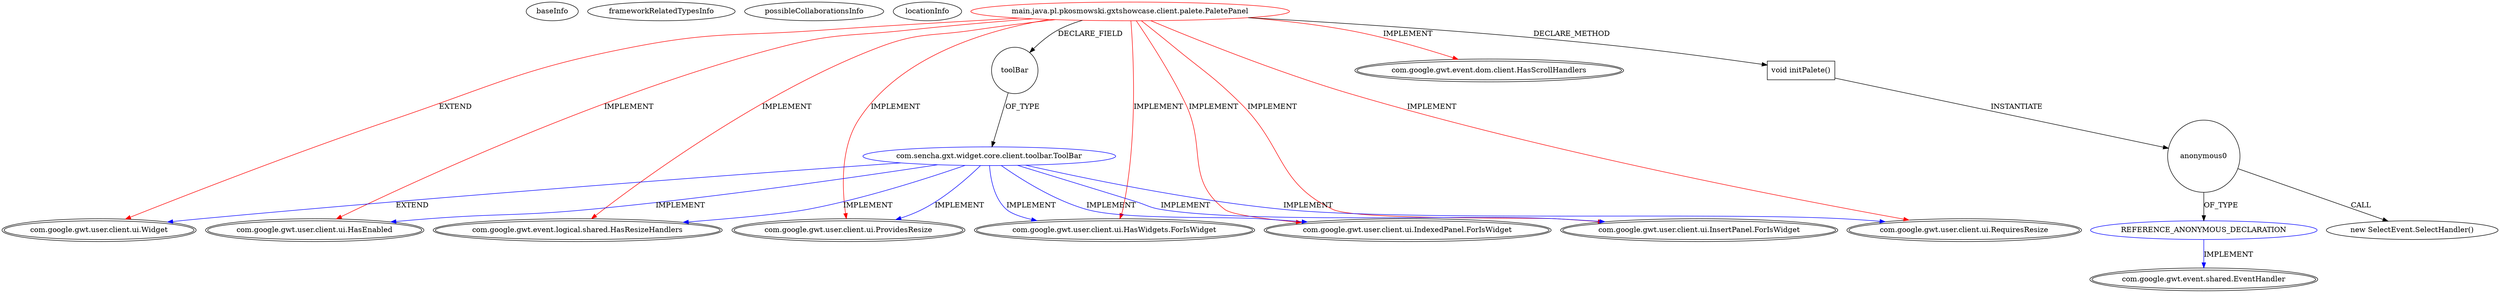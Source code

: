 digraph {
baseInfo[graphId=3427,category="extension_graph",isAnonymous=false,possibleRelation=true]
frameworkRelatedTypesInfo[0="com.google.gwt.user.client.ui.Widget",1="com.google.gwt.event.logical.shared.HasResizeHandlers",2="com.google.gwt.user.client.ui.HasEnabled",3="com.google.gwt.user.client.ui.HasWidgets.ForIsWidget",4="com.google.gwt.user.client.ui.IndexedPanel.ForIsWidget",5="com.google.gwt.user.client.ui.RequiresResize",6="com.google.gwt.user.client.ui.ProvidesResize",7="com.google.gwt.user.client.ui.InsertPanel.ForIsWidget",8="com.google.gwt.event.dom.client.HasScrollHandlers"]
possibleCollaborationsInfo[0="3427~CLIENT_METHOD_DECLARATION-INSTANTIATION-~com.google.gwt.user.client.ui.Widget com.google.gwt.event.logical.shared.HasResizeHandlers com.google.gwt.user.client.ui.HasEnabled com.google.gwt.user.client.ui.HasWidgets.ForIsWidget com.google.gwt.user.client.ui.IndexedPanel.ForIsWidget com.google.gwt.user.client.ui.RequiresResize com.google.gwt.user.client.ui.ProvidesResize com.google.gwt.user.client.ui.InsertPanel.ForIsWidget com.google.gwt.event.dom.client.HasScrollHandlers ~com.google.gwt.event.shared.EventHandler ~false~true",1="3427~FIELD_DECLARATION-~com.google.gwt.user.client.ui.Widget com.google.gwt.event.logical.shared.HasResizeHandlers com.google.gwt.user.client.ui.HasEnabled com.google.gwt.user.client.ui.HasWidgets.ForIsWidget com.google.gwt.user.client.ui.IndexedPanel.ForIsWidget com.google.gwt.user.client.ui.RequiresResize com.google.gwt.user.client.ui.ProvidesResize com.google.gwt.user.client.ui.InsertPanel.ForIsWidget com.google.gwt.event.dom.client.HasScrollHandlers ~com.google.gwt.user.client.ui.Widget com.google.gwt.event.logical.shared.HasResizeHandlers com.google.gwt.user.client.ui.HasEnabled com.google.gwt.user.client.ui.HasWidgets.ForIsWidget com.google.gwt.user.client.ui.IndexedPanel.ForIsWidget com.google.gwt.user.client.ui.RequiresResize com.google.gwt.user.client.ui.ProvidesResize com.google.gwt.user.client.ui.InsertPanel.ForIsWidget ~false~false"]
locationInfo[projectName="kospiotr-gwt-layout-designer",filePath="/kospiotr-gwt-layout-designer/gwt-layout-designer-master/src/main/java/pl/pkosmowski/gxtshowcase/client/palete/PaletePanel.java",contextSignature="PaletePanel",graphId="3427"]
0[label="main.java.pl.pkosmowski.gxtshowcase.client.palete.PaletePanel",vertexType="ROOT_CLIENT_CLASS_DECLARATION",isFrameworkType=false,color=red]
1[label="com.google.gwt.user.client.ui.Widget",vertexType="FRAMEWORK_CLASS_TYPE",isFrameworkType=true,peripheries=2]
2[label="com.google.gwt.event.logical.shared.HasResizeHandlers",vertexType="FRAMEWORK_INTERFACE_TYPE",isFrameworkType=true,peripheries=2]
3[label="com.google.gwt.user.client.ui.HasEnabled",vertexType="FRAMEWORK_INTERFACE_TYPE",isFrameworkType=true,peripheries=2]
4[label="com.google.gwt.user.client.ui.HasWidgets.ForIsWidget",vertexType="FRAMEWORK_INTERFACE_TYPE",isFrameworkType=true,peripheries=2]
5[label="com.google.gwt.user.client.ui.IndexedPanel.ForIsWidget",vertexType="FRAMEWORK_INTERFACE_TYPE",isFrameworkType=true,peripheries=2]
6[label="com.google.gwt.user.client.ui.RequiresResize",vertexType="FRAMEWORK_INTERFACE_TYPE",isFrameworkType=true,peripheries=2]
7[label="com.google.gwt.user.client.ui.ProvidesResize",vertexType="FRAMEWORK_INTERFACE_TYPE",isFrameworkType=true,peripheries=2]
8[label="com.google.gwt.user.client.ui.InsertPanel.ForIsWidget",vertexType="FRAMEWORK_INTERFACE_TYPE",isFrameworkType=true,peripheries=2]
9[label="com.google.gwt.event.dom.client.HasScrollHandlers",vertexType="FRAMEWORK_INTERFACE_TYPE",isFrameworkType=true,peripheries=2]
10[label="toolBar",vertexType="FIELD_DECLARATION",isFrameworkType=false,shape=circle]
11[label="com.sencha.gxt.widget.core.client.toolbar.ToolBar",vertexType="REFERENCE_CLIENT_CLASS_DECLARATION",isFrameworkType=false,color=blue]
20[label="void initPalete()",vertexType="CLIENT_METHOD_DECLARATION",isFrameworkType=false,shape=box]
22[label="anonymous0",vertexType="VARIABLE_EXPRESION",isFrameworkType=false,shape=circle]
23[label="REFERENCE_ANONYMOUS_DECLARATION",vertexType="REFERENCE_ANONYMOUS_DECLARATION",isFrameworkType=false,color=blue]
24[label="com.google.gwt.event.shared.EventHandler",vertexType="FRAMEWORK_INTERFACE_TYPE",isFrameworkType=true,peripheries=2]
21[label="new SelectEvent.SelectHandler()",vertexType="CONSTRUCTOR_CALL",isFrameworkType=false]
0->1[label="EXTEND",color=red]
0->2[label="IMPLEMENT",color=red]
0->3[label="IMPLEMENT",color=red]
0->4[label="IMPLEMENT",color=red]
0->5[label="IMPLEMENT",color=red]
0->6[label="IMPLEMENT",color=red]
0->7[label="IMPLEMENT",color=red]
0->8[label="IMPLEMENT",color=red]
0->9[label="IMPLEMENT",color=red]
0->10[label="DECLARE_FIELD"]
11->1[label="EXTEND",color=blue]
11->2[label="IMPLEMENT",color=blue]
11->3[label="IMPLEMENT",color=blue]
11->4[label="IMPLEMENT",color=blue]
11->5[label="IMPLEMENT",color=blue]
11->6[label="IMPLEMENT",color=blue]
11->7[label="IMPLEMENT",color=blue]
11->8[label="IMPLEMENT",color=blue]
10->11[label="OF_TYPE"]
0->20[label="DECLARE_METHOD"]
20->22[label="INSTANTIATE"]
23->24[label="IMPLEMENT",color=blue]
22->23[label="OF_TYPE"]
22->21[label="CALL"]
}
